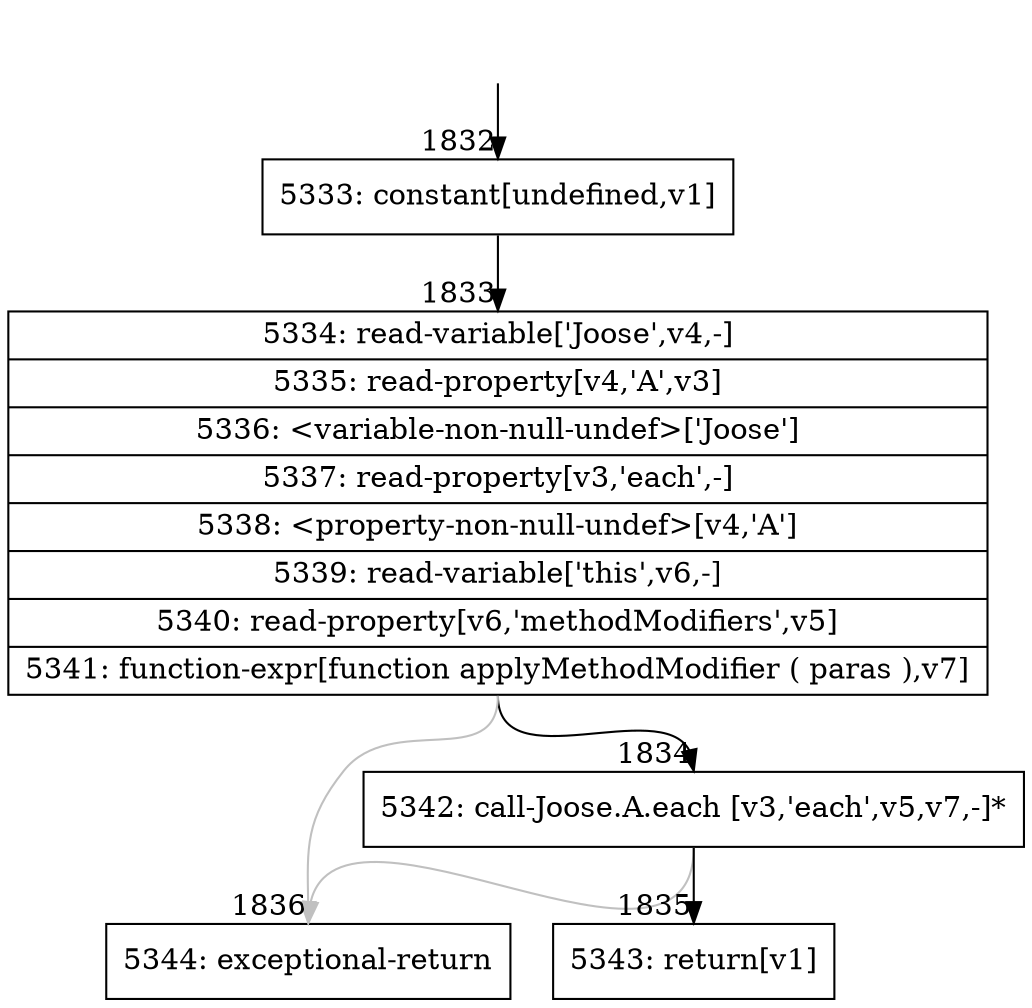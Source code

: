 digraph {
rankdir="TD"
BB_entry210[shape=none,label=""];
BB_entry210 -> BB1832 [tailport=s, headport=n, headlabel="    1832"]
BB1832 [shape=record label="{5333: constant[undefined,v1]}" ] 
BB1832 -> BB1833 [tailport=s, headport=n, headlabel="      1833"]
BB1833 [shape=record label="{5334: read-variable['Joose',v4,-]|5335: read-property[v4,'A',v3]|5336: \<variable-non-null-undef\>['Joose']|5337: read-property[v3,'each',-]|5338: \<property-non-null-undef\>[v4,'A']|5339: read-variable['this',v6,-]|5340: read-property[v6,'methodModifiers',v5]|5341: function-expr[function applyMethodModifier ( paras ),v7]}" ] 
BB1833 -> BB1834 [tailport=s, headport=n, headlabel="      1834"]
BB1833 -> BB1836 [tailport=s, headport=n, color=gray, headlabel="      1836"]
BB1834 [shape=record label="{5342: call-Joose.A.each [v3,'each',v5,v7,-]*}" ] 
BB1834 -> BB1835 [tailport=s, headport=n, headlabel="      1835"]
BB1834 -> BB1836 [tailport=s, headport=n, color=gray]
BB1835 [shape=record label="{5343: return[v1]}" ] 
BB1836 [shape=record label="{5344: exceptional-return}" ] 
//#$~ 2087
}
